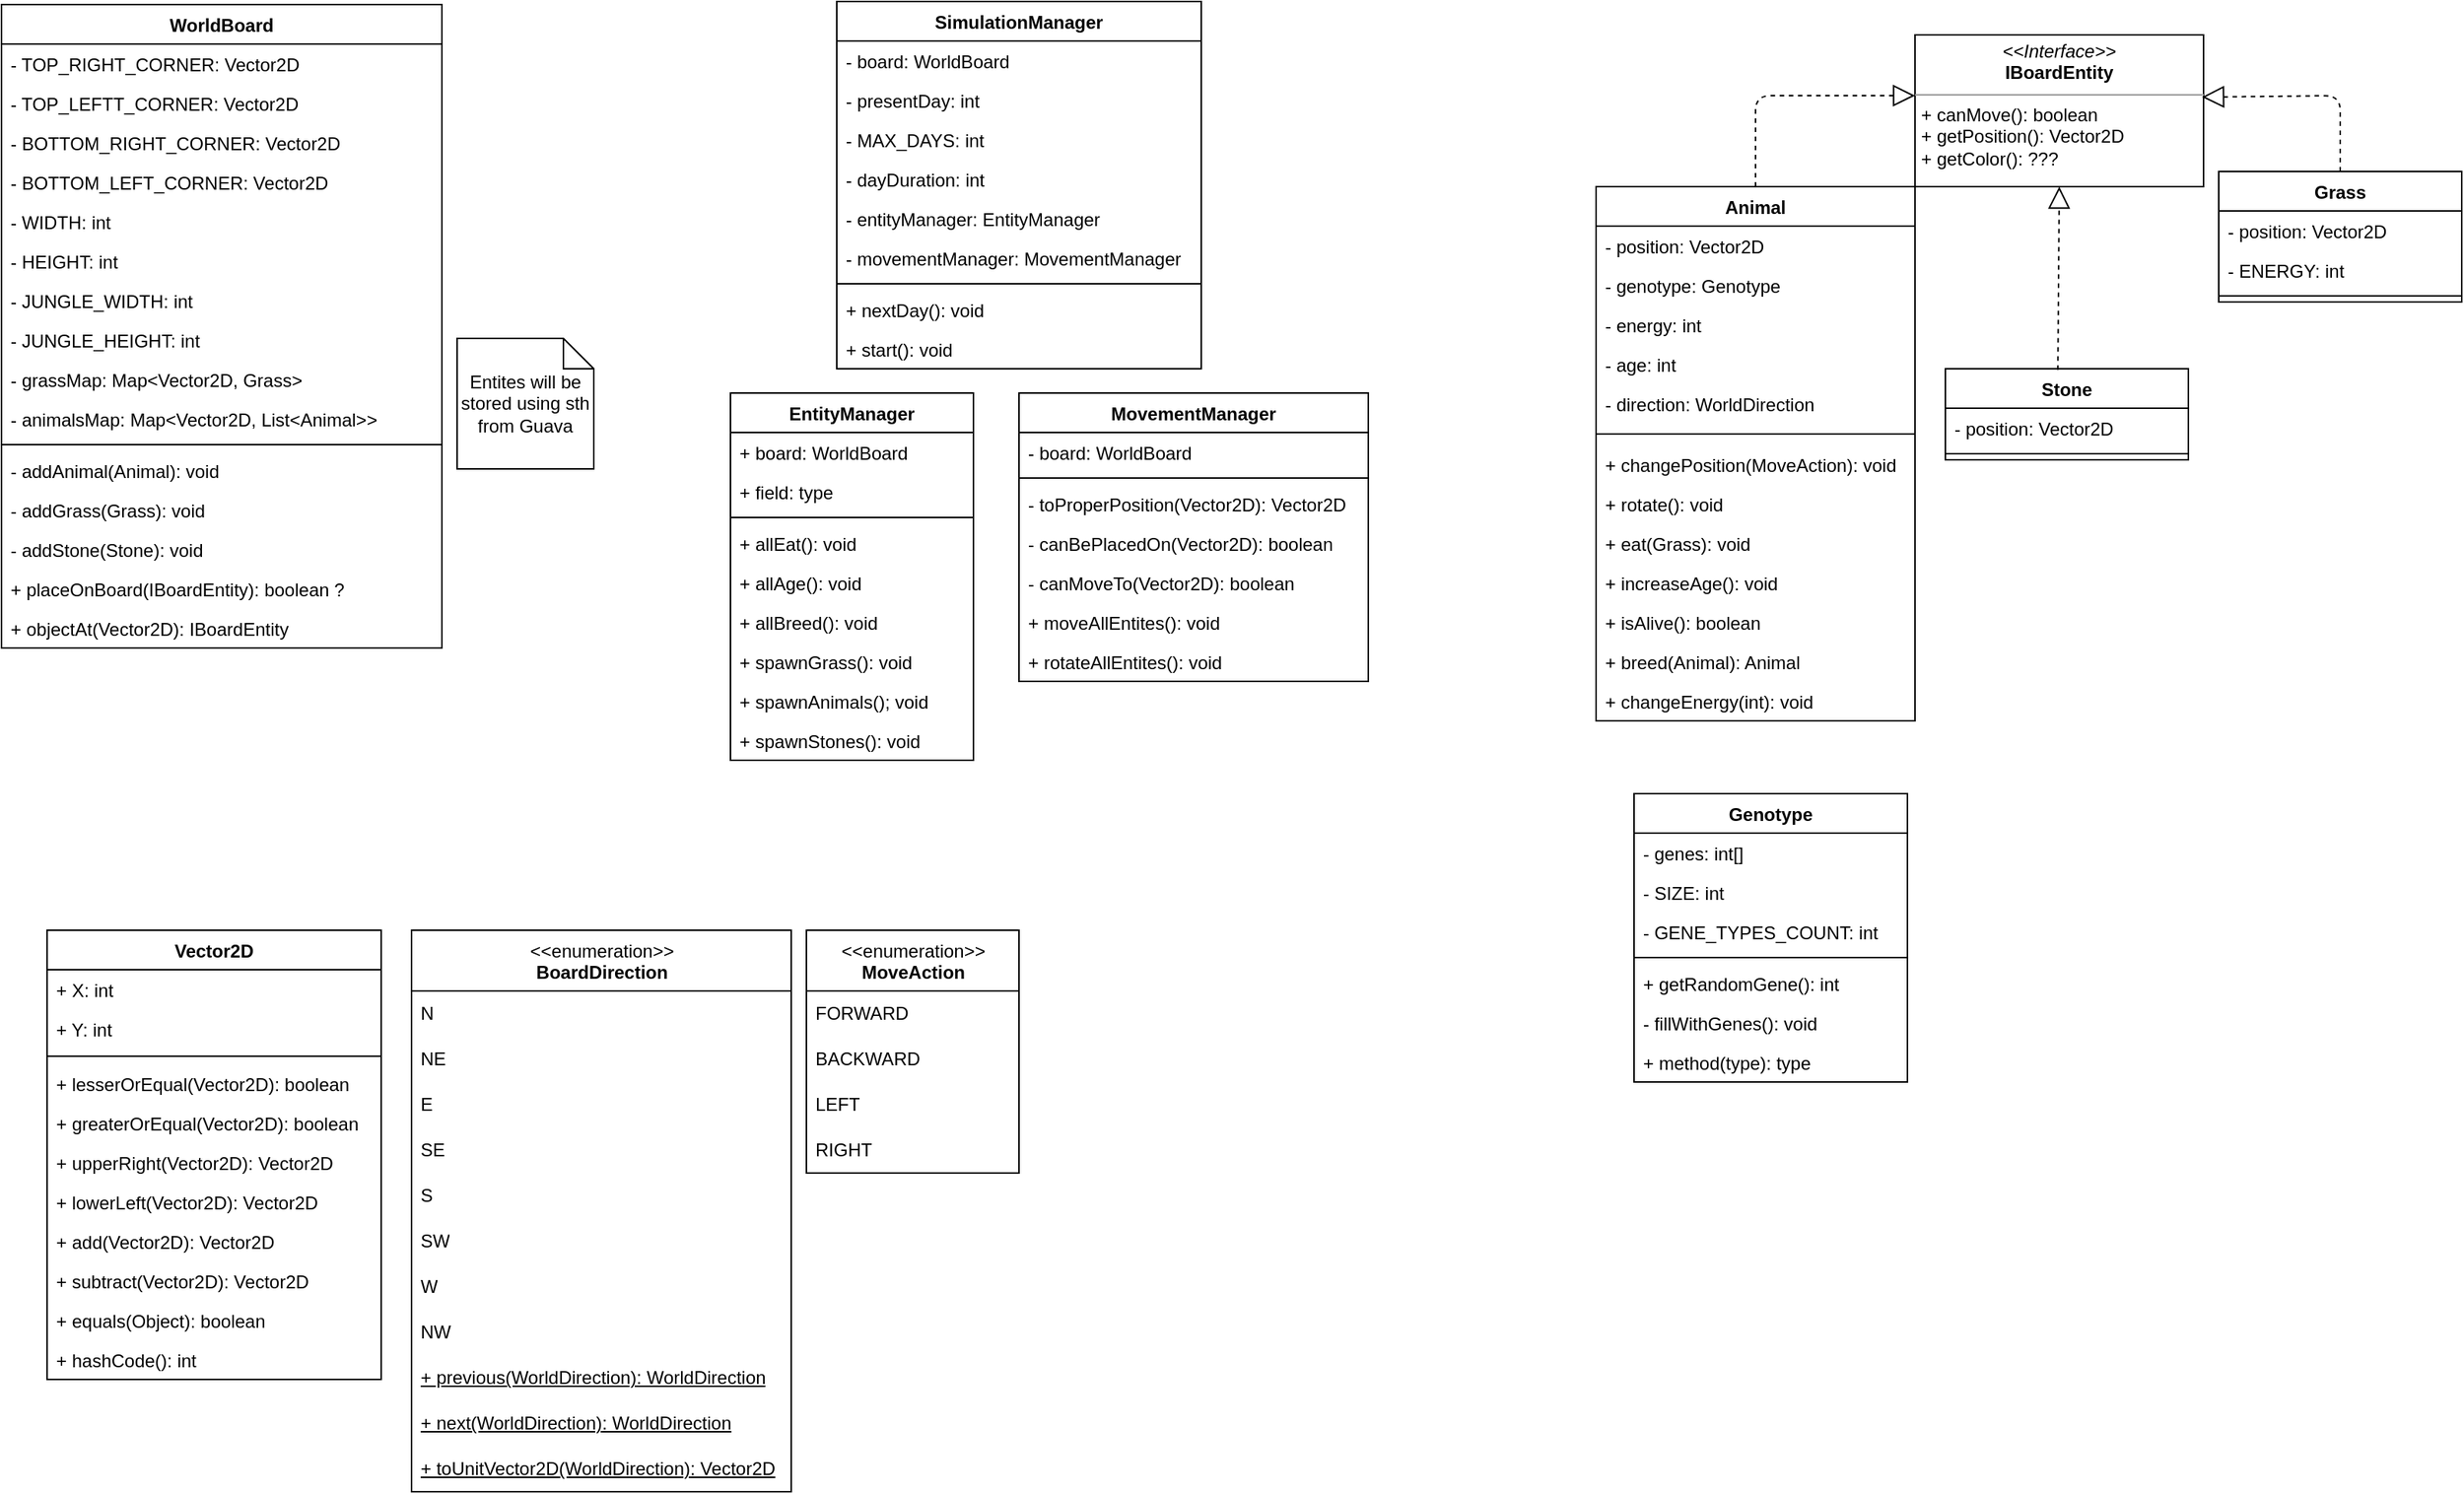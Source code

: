<mxfile version="14.1.2" type="device"><diagram id="1Vbdvlsa4vweqU2Eb6dg" name="Page-1"><mxGraphModel dx="1662" dy="801" grid="1" gridSize="10" guides="1" tooltips="1" connect="1" arrows="1" fold="1" page="1" pageScale="1" pageWidth="3300" pageHeight="4681" math="0" shadow="0"><root><mxCell id="0"/><mxCell id="1" parent="0"/><mxCell id="aUTiM66Y3Ch4OsuS5eEc-45" value="Animal" style="swimlane;fontStyle=1;align=center;verticalAlign=top;childLayout=stackLayout;horizontal=1;startSize=26;horizontalStack=0;resizeParent=1;resizeParentMax=0;resizeLast=0;collapsible=1;marginBottom=0;" parent="1" vertex="1"><mxGeometry x="1090" y="160" width="210" height="352" as="geometry"/></mxCell><mxCell id="aUTiM66Y3Ch4OsuS5eEc-46" value="- position: Vector2D" style="text;strokeColor=none;fillColor=none;align=left;verticalAlign=top;spacingLeft=4;spacingRight=4;overflow=hidden;rotatable=0;points=[[0,0.5],[1,0.5]];portConstraint=eastwest;" parent="aUTiM66Y3Ch4OsuS5eEc-45" vertex="1"><mxGeometry y="26" width="210" height="26" as="geometry"/></mxCell><mxCell id="aUTiM66Y3Ch4OsuS5eEc-52" value="- genotype: Genotype" style="text;strokeColor=none;fillColor=none;align=left;verticalAlign=top;spacingLeft=4;spacingRight=4;overflow=hidden;rotatable=0;points=[[0,0.5],[1,0.5]];portConstraint=eastwest;" parent="aUTiM66Y3Ch4OsuS5eEc-45" vertex="1"><mxGeometry y="52" width="210" height="26" as="geometry"/></mxCell><mxCell id="aUTiM66Y3Ch4OsuS5eEc-56" value="- energy: int" style="text;strokeColor=none;fillColor=none;align=left;verticalAlign=top;spacingLeft=4;spacingRight=4;overflow=hidden;rotatable=0;points=[[0,0.5],[1,0.5]];portConstraint=eastwest;" parent="aUTiM66Y3Ch4OsuS5eEc-45" vertex="1"><mxGeometry y="78" width="210" height="26" as="geometry"/></mxCell><mxCell id="aUTiM66Y3Ch4OsuS5eEc-55" value="- age: int" style="text;strokeColor=none;fillColor=none;align=left;verticalAlign=top;spacingLeft=4;spacingRight=4;overflow=hidden;rotatable=0;points=[[0,0.5],[1,0.5]];portConstraint=eastwest;" parent="aUTiM66Y3Ch4OsuS5eEc-45" vertex="1"><mxGeometry y="104" width="210" height="26" as="geometry"/></mxCell><mxCell id="aUTiM66Y3Ch4OsuS5eEc-54" value="- direction: WorldDirection&#10;" style="text;strokeColor=none;fillColor=none;align=left;verticalAlign=top;spacingLeft=4;spacingRight=4;overflow=hidden;rotatable=0;points=[[0,0.5],[1,0.5]];portConstraint=eastwest;" parent="aUTiM66Y3Ch4OsuS5eEc-45" vertex="1"><mxGeometry y="130" width="210" height="26" as="geometry"/></mxCell><mxCell id="aUTiM66Y3Ch4OsuS5eEc-47" value="" style="line;strokeWidth=1;fillColor=none;align=left;verticalAlign=middle;spacingTop=-1;spacingLeft=3;spacingRight=3;rotatable=0;labelPosition=right;points=[];portConstraint=eastwest;" parent="aUTiM66Y3Ch4OsuS5eEc-45" vertex="1"><mxGeometry y="156" width="210" height="14" as="geometry"/></mxCell><mxCell id="_FldrcLwrt1U6F06DF65-9" value="+ changePosition(MoveAction): void" style="text;strokeColor=none;fillColor=none;align=left;verticalAlign=top;spacingLeft=4;spacingRight=4;overflow=hidden;rotatable=0;points=[[0,0.5],[1,0.5]];portConstraint=eastwest;" parent="aUTiM66Y3Ch4OsuS5eEc-45" vertex="1"><mxGeometry y="170" width="210" height="26" as="geometry"/></mxCell><mxCell id="_FldrcLwrt1U6F06DF65-10" value="+ rotate(): void" style="text;strokeColor=none;fillColor=none;align=left;verticalAlign=top;spacingLeft=4;spacingRight=4;overflow=hidden;rotatable=0;points=[[0,0.5],[1,0.5]];portConstraint=eastwest;" parent="aUTiM66Y3Ch4OsuS5eEc-45" vertex="1"><mxGeometry y="196" width="210" height="26" as="geometry"/></mxCell><mxCell id="_FldrcLwrt1U6F06DF65-11" value="+ eat(Grass): void" style="text;strokeColor=none;fillColor=none;align=left;verticalAlign=top;spacingLeft=4;spacingRight=4;overflow=hidden;rotatable=0;points=[[0,0.5],[1,0.5]];portConstraint=eastwest;" parent="aUTiM66Y3Ch4OsuS5eEc-45" vertex="1"><mxGeometry y="222" width="210" height="26" as="geometry"/></mxCell><mxCell id="XnEn1AcL9auTiLC6I03O-7" value="+ increaseAge(): void" style="text;strokeColor=none;fillColor=none;align=left;verticalAlign=top;spacingLeft=4;spacingRight=4;overflow=hidden;rotatable=0;points=[[0,0.5],[1,0.5]];portConstraint=eastwest;" parent="aUTiM66Y3Ch4OsuS5eEc-45" vertex="1"><mxGeometry y="248" width="210" height="26" as="geometry"/></mxCell><mxCell id="XnEn1AcL9auTiLC6I03O-8" value="+ isAlive(): boolean" style="text;strokeColor=none;fillColor=none;align=left;verticalAlign=top;spacingLeft=4;spacingRight=4;overflow=hidden;rotatable=0;points=[[0,0.5],[1,0.5]];portConstraint=eastwest;" parent="aUTiM66Y3Ch4OsuS5eEc-45" vertex="1"><mxGeometry y="274" width="210" height="26" as="geometry"/></mxCell><mxCell id="XnEn1AcL9auTiLC6I03O-9" value="+ breed(Animal): Animal" style="text;strokeColor=none;fillColor=none;align=left;verticalAlign=top;spacingLeft=4;spacingRight=4;overflow=hidden;rotatable=0;points=[[0,0.5],[1,0.5]];portConstraint=eastwest;" parent="aUTiM66Y3Ch4OsuS5eEc-45" vertex="1"><mxGeometry y="300" width="210" height="26" as="geometry"/></mxCell><mxCell id="i3TPfsJWD-a07wjF-2YO-29" value="+ changeEnergy(int): void" style="text;strokeColor=none;fillColor=none;align=left;verticalAlign=top;spacingLeft=4;spacingRight=4;overflow=hidden;rotatable=0;points=[[0,0.5],[1,0.5]];portConstraint=eastwest;" parent="aUTiM66Y3Ch4OsuS5eEc-45" vertex="1"><mxGeometry y="326" width="210" height="26" as="geometry"/></mxCell><mxCell id="aUTiM66Y3Ch4OsuS5eEc-58" value="Vector2D" style="swimlane;fontStyle=1;align=center;verticalAlign=top;childLayout=stackLayout;horizontal=1;startSize=26;horizontalStack=0;resizeParent=1;resizeParentMax=0;resizeLast=0;collapsible=1;marginBottom=0;" parent="1" vertex="1"><mxGeometry x="70" y="650" width="220" height="296" as="geometry"/></mxCell><mxCell id="aUTiM66Y3Ch4OsuS5eEc-59" value="+ X: int" style="text;strokeColor=none;fillColor=none;align=left;verticalAlign=top;spacingLeft=4;spacingRight=4;overflow=hidden;rotatable=0;points=[[0,0.5],[1,0.5]];portConstraint=eastwest;" parent="aUTiM66Y3Ch4OsuS5eEc-58" vertex="1"><mxGeometry y="26" width="220" height="26" as="geometry"/></mxCell><mxCell id="aUTiM66Y3Ch4OsuS5eEc-62" value="+ Y: int" style="text;strokeColor=none;fillColor=none;align=left;verticalAlign=top;spacingLeft=4;spacingRight=4;overflow=hidden;rotatable=0;points=[[0,0.5],[1,0.5]];portConstraint=eastwest;" parent="aUTiM66Y3Ch4OsuS5eEc-58" vertex="1"><mxGeometry y="52" width="220" height="26" as="geometry"/></mxCell><mxCell id="aUTiM66Y3Ch4OsuS5eEc-60" value="" style="line;strokeWidth=1;fillColor=none;align=left;verticalAlign=middle;spacingTop=-1;spacingLeft=3;spacingRight=3;rotatable=0;labelPosition=right;points=[];portConstraint=eastwest;" parent="aUTiM66Y3Ch4OsuS5eEc-58" vertex="1"><mxGeometry y="78" width="220" height="10" as="geometry"/></mxCell><mxCell id="aUTiM66Y3Ch4OsuS5eEc-61" value="+ lesserOrEqual(Vector2D): boolean" style="text;strokeColor=none;fillColor=none;align=left;verticalAlign=top;spacingLeft=4;spacingRight=4;overflow=hidden;rotatable=0;points=[[0,0.5],[1,0.5]];portConstraint=eastwest;" parent="aUTiM66Y3Ch4OsuS5eEc-58" vertex="1"><mxGeometry y="88" width="220" height="26" as="geometry"/></mxCell><mxCell id="_FldrcLwrt1U6F06DF65-1" value="+ greaterOrEqual(Vector2D): boolean" style="text;strokeColor=none;fillColor=none;align=left;verticalAlign=top;spacingLeft=4;spacingRight=4;overflow=hidden;rotatable=0;points=[[0,0.5],[1,0.5]];portConstraint=eastwest;" parent="aUTiM66Y3Ch4OsuS5eEc-58" vertex="1"><mxGeometry y="114" width="220" height="26" as="geometry"/></mxCell><mxCell id="_FldrcLwrt1U6F06DF65-2" value="+ upperRight(Vector2D): Vector2D" style="text;strokeColor=none;fillColor=none;align=left;verticalAlign=top;spacingLeft=4;spacingRight=4;overflow=hidden;rotatable=0;points=[[0,0.5],[1,0.5]];portConstraint=eastwest;" parent="aUTiM66Y3Ch4OsuS5eEc-58" vertex="1"><mxGeometry y="140" width="220" height="26" as="geometry"/></mxCell><mxCell id="_FldrcLwrt1U6F06DF65-3" value="+ lowerLeft(Vector2D): Vector2D" style="text;strokeColor=none;fillColor=none;align=left;verticalAlign=top;spacingLeft=4;spacingRight=4;overflow=hidden;rotatable=0;points=[[0,0.5],[1,0.5]];portConstraint=eastwest;" parent="aUTiM66Y3Ch4OsuS5eEc-58" vertex="1"><mxGeometry y="166" width="220" height="26" as="geometry"/></mxCell><mxCell id="_FldrcLwrt1U6F06DF65-4" value="+ add(Vector2D): Vector2D" style="text;strokeColor=none;fillColor=none;align=left;verticalAlign=top;spacingLeft=4;spacingRight=4;overflow=hidden;rotatable=0;points=[[0,0.5],[1,0.5]];portConstraint=eastwest;" parent="aUTiM66Y3Ch4OsuS5eEc-58" vertex="1"><mxGeometry y="192" width="220" height="26" as="geometry"/></mxCell><mxCell id="_FldrcLwrt1U6F06DF65-5" value="+ subtract(Vector2D): Vector2D" style="text;strokeColor=none;fillColor=none;align=left;verticalAlign=top;spacingLeft=4;spacingRight=4;overflow=hidden;rotatable=0;points=[[0,0.5],[1,0.5]];portConstraint=eastwest;" parent="aUTiM66Y3Ch4OsuS5eEc-58" vertex="1"><mxGeometry y="218" width="220" height="26" as="geometry"/></mxCell><mxCell id="_FldrcLwrt1U6F06DF65-6" value="+ equals(Object): boolean" style="text;strokeColor=none;fillColor=none;align=left;verticalAlign=top;spacingLeft=4;spacingRight=4;overflow=hidden;rotatable=0;points=[[0,0.5],[1,0.5]];portConstraint=eastwest;" parent="aUTiM66Y3Ch4OsuS5eEc-58" vertex="1"><mxGeometry y="244" width="220" height="26" as="geometry"/></mxCell><mxCell id="_FldrcLwrt1U6F06DF65-7" value="+ hashCode(): int" style="text;strokeColor=none;fillColor=none;align=left;verticalAlign=top;spacingLeft=4;spacingRight=4;overflow=hidden;rotatable=0;points=[[0,0.5],[1,0.5]];portConstraint=eastwest;" parent="aUTiM66Y3Ch4OsuS5eEc-58" vertex="1"><mxGeometry y="270" width="220" height="26" as="geometry"/></mxCell><mxCell id="aUTiM66Y3Ch4OsuS5eEc-63" value="SimulationManager" style="swimlane;fontStyle=1;align=center;verticalAlign=top;childLayout=stackLayout;horizontal=1;startSize=26;horizontalStack=0;resizeParent=1;resizeParentMax=0;resizeLast=0;collapsible=1;marginBottom=0;" parent="1" vertex="1"><mxGeometry x="590" y="38" width="240" height="242" as="geometry"/></mxCell><mxCell id="aUTiM66Y3Ch4OsuS5eEc-64" value="- board: WorldBoard" style="text;strokeColor=none;fillColor=none;align=left;verticalAlign=top;spacingLeft=4;spacingRight=4;overflow=hidden;rotatable=0;points=[[0,0.5],[1,0.5]];portConstraint=eastwest;" parent="aUTiM66Y3Ch4OsuS5eEc-63" vertex="1"><mxGeometry y="26" width="240" height="26" as="geometry"/></mxCell><mxCell id="aUTiM66Y3Ch4OsuS5eEc-67" value="- presentDay: int" style="text;strokeColor=none;fillColor=none;align=left;verticalAlign=top;spacingLeft=4;spacingRight=4;overflow=hidden;rotatable=0;points=[[0,0.5],[1,0.5]];portConstraint=eastwest;" parent="aUTiM66Y3Ch4OsuS5eEc-63" vertex="1"><mxGeometry y="52" width="240" height="26" as="geometry"/></mxCell><mxCell id="aUTiM66Y3Ch4OsuS5eEc-68" value="- MAX_DAYS: int" style="text;strokeColor=none;fillColor=none;align=left;verticalAlign=top;spacingLeft=4;spacingRight=4;overflow=hidden;rotatable=0;points=[[0,0.5],[1,0.5]];portConstraint=eastwest;" parent="aUTiM66Y3Ch4OsuS5eEc-63" vertex="1"><mxGeometry y="78" width="240" height="26" as="geometry"/></mxCell><mxCell id="i3TPfsJWD-a07wjF-2YO-30" value="- dayDuration: int" style="text;strokeColor=none;fillColor=none;align=left;verticalAlign=top;spacingLeft=4;spacingRight=4;overflow=hidden;rotatable=0;points=[[0,0.5],[1,0.5]];portConstraint=eastwest;" parent="aUTiM66Y3Ch4OsuS5eEc-63" vertex="1"><mxGeometry y="104" width="240" height="26" as="geometry"/></mxCell><mxCell id="i3TPfsJWD-a07wjF-2YO-18" value="- entityManager: EntityManager" style="text;strokeColor=none;fillColor=none;align=left;verticalAlign=top;spacingLeft=4;spacingRight=4;overflow=hidden;rotatable=0;points=[[0,0.5],[1,0.5]];portConstraint=eastwest;" parent="aUTiM66Y3Ch4OsuS5eEc-63" vertex="1"><mxGeometry y="130" width="240" height="26" as="geometry"/></mxCell><mxCell id="i3TPfsJWD-a07wjF-2YO-19" value="- movementManager: MovementManager" style="text;strokeColor=none;fillColor=none;align=left;verticalAlign=top;spacingLeft=4;spacingRight=4;overflow=hidden;rotatable=0;points=[[0,0.5],[1,0.5]];portConstraint=eastwest;" parent="aUTiM66Y3Ch4OsuS5eEc-63" vertex="1"><mxGeometry y="156" width="240" height="26" as="geometry"/></mxCell><mxCell id="aUTiM66Y3Ch4OsuS5eEc-65" value="" style="line;strokeWidth=1;fillColor=none;align=left;verticalAlign=middle;spacingTop=-1;spacingLeft=3;spacingRight=3;rotatable=0;labelPosition=right;points=[];portConstraint=eastwest;" parent="aUTiM66Y3Ch4OsuS5eEc-63" vertex="1"><mxGeometry y="182" width="240" height="8" as="geometry"/></mxCell><mxCell id="aUTiM66Y3Ch4OsuS5eEc-66" value="+ nextDay(): void" style="text;strokeColor=none;fillColor=none;align=left;verticalAlign=top;spacingLeft=4;spacingRight=4;overflow=hidden;rotatable=0;points=[[0,0.5],[1,0.5]];portConstraint=eastwest;" parent="aUTiM66Y3Ch4OsuS5eEc-63" vertex="1"><mxGeometry y="190" width="240" height="26" as="geometry"/></mxCell><mxCell id="i3TPfsJWD-a07wjF-2YO-16" value="+ start(): void" style="text;strokeColor=none;fillColor=none;align=left;verticalAlign=top;spacingLeft=4;spacingRight=4;overflow=hidden;rotatable=0;points=[[0,0.5],[1,0.5]];portConstraint=eastwest;" parent="aUTiM66Y3Ch4OsuS5eEc-63" vertex="1"><mxGeometry y="216" width="240" height="26" as="geometry"/></mxCell><mxCell id="aUTiM66Y3Ch4OsuS5eEc-69" value="Genotype" style="swimlane;fontStyle=1;align=center;verticalAlign=top;childLayout=stackLayout;horizontal=1;startSize=26;horizontalStack=0;resizeParent=1;resizeParentMax=0;resizeLast=0;collapsible=1;marginBottom=0;" parent="1" vertex="1"><mxGeometry x="1115" y="560" width="180" height="190" as="geometry"/></mxCell><mxCell id="aUTiM66Y3Ch4OsuS5eEc-70" value="- genes: int[]" style="text;strokeColor=none;fillColor=none;align=left;verticalAlign=top;spacingLeft=4;spacingRight=4;overflow=hidden;rotatable=0;points=[[0,0.5],[1,0.5]];portConstraint=eastwest;" parent="aUTiM66Y3Ch4OsuS5eEc-69" vertex="1"><mxGeometry y="26" width="180" height="26" as="geometry"/></mxCell><mxCell id="aUTiM66Y3Ch4OsuS5eEc-73" value="- SIZE: int" style="text;strokeColor=none;fillColor=none;align=left;verticalAlign=top;spacingLeft=4;spacingRight=4;overflow=hidden;rotatable=0;points=[[0,0.5],[1,0.5]];portConstraint=eastwest;" parent="aUTiM66Y3Ch4OsuS5eEc-69" vertex="1"><mxGeometry y="52" width="180" height="26" as="geometry"/></mxCell><mxCell id="aUTiM66Y3Ch4OsuS5eEc-74" value="- GENE_TYPES_COUNT: int" style="text;strokeColor=none;fillColor=none;align=left;verticalAlign=top;spacingLeft=4;spacingRight=4;overflow=hidden;rotatable=0;points=[[0,0.5],[1,0.5]];portConstraint=eastwest;" parent="aUTiM66Y3Ch4OsuS5eEc-69" vertex="1"><mxGeometry y="78" width="180" height="26" as="geometry"/></mxCell><mxCell id="aUTiM66Y3Ch4OsuS5eEc-71" value="" style="line;strokeWidth=1;fillColor=none;align=left;verticalAlign=middle;spacingTop=-1;spacingLeft=3;spacingRight=3;rotatable=0;labelPosition=right;points=[];portConstraint=eastwest;" parent="aUTiM66Y3Ch4OsuS5eEc-69" vertex="1"><mxGeometry y="104" width="180" height="8" as="geometry"/></mxCell><mxCell id="0cdikx945doa06AJLLr6-5" value="+ getRandomGene(): int" style="text;strokeColor=none;fillColor=none;align=left;verticalAlign=top;spacingLeft=4;spacingRight=4;overflow=hidden;rotatable=0;points=[[0,0.5],[1,0.5]];portConstraint=eastwest;" parent="aUTiM66Y3Ch4OsuS5eEc-69" vertex="1"><mxGeometry y="112" width="180" height="26" as="geometry"/></mxCell><mxCell id="aUTiM66Y3Ch4OsuS5eEc-72" value="- fillWithGenes(): void" style="text;strokeColor=none;fillColor=none;align=left;verticalAlign=top;spacingLeft=4;spacingRight=4;overflow=hidden;rotatable=0;points=[[0,0.5],[1,0.5]];portConstraint=eastwest;" parent="aUTiM66Y3Ch4OsuS5eEc-69" vertex="1"><mxGeometry y="138" width="180" height="26" as="geometry"/></mxCell><mxCell id="0cdikx945doa06AJLLr6-6" value="+ method(type): type" style="text;strokeColor=none;fillColor=none;align=left;verticalAlign=top;spacingLeft=4;spacingRight=4;overflow=hidden;rotatable=0;points=[[0,0.5],[1,0.5]];portConstraint=eastwest;" parent="aUTiM66Y3Ch4OsuS5eEc-69" vertex="1"><mxGeometry y="164" width="180" height="26" as="geometry"/></mxCell><mxCell id="aUTiM66Y3Ch4OsuS5eEc-75" value="Grass" style="swimlane;fontStyle=1;align=center;verticalAlign=top;childLayout=stackLayout;horizontal=1;startSize=26;horizontalStack=0;resizeParent=1;resizeParentMax=0;resizeLast=0;collapsible=1;marginBottom=0;" parent="1" vertex="1"><mxGeometry x="1500" y="150" width="160" height="86" as="geometry"/></mxCell><mxCell id="aUTiM66Y3Ch4OsuS5eEc-76" value="- position: Vector2D" style="text;strokeColor=none;fillColor=none;align=left;verticalAlign=top;spacingLeft=4;spacingRight=4;overflow=hidden;rotatable=0;points=[[0,0.5],[1,0.5]];portConstraint=eastwest;" parent="aUTiM66Y3Ch4OsuS5eEc-75" vertex="1"><mxGeometry y="26" width="160" height="26" as="geometry"/></mxCell><mxCell id="aUTiM66Y3Ch4OsuS5eEc-79" value="- ENERGY: int" style="text;strokeColor=none;fillColor=none;align=left;verticalAlign=top;spacingLeft=4;spacingRight=4;overflow=hidden;rotatable=0;points=[[0,0.5],[1,0.5]];portConstraint=eastwest;fontStyle=0" parent="aUTiM66Y3Ch4OsuS5eEc-75" vertex="1"><mxGeometry y="52" width="160" height="26" as="geometry"/></mxCell><mxCell id="aUTiM66Y3Ch4OsuS5eEc-77" value="" style="line;strokeWidth=1;fillColor=none;align=left;verticalAlign=middle;spacingTop=-1;spacingLeft=3;spacingRight=3;rotatable=0;labelPosition=right;points=[];portConstraint=eastwest;" parent="aUTiM66Y3Ch4OsuS5eEc-75" vertex="1"><mxGeometry y="78" width="160" height="8" as="geometry"/></mxCell><mxCell id="aUTiM66Y3Ch4OsuS5eEc-80" value="WorldBoard" style="swimlane;fontStyle=1;align=center;verticalAlign=top;childLayout=stackLayout;horizontal=1;startSize=26;horizontalStack=0;resizeParent=1;resizeParentMax=0;resizeLast=0;collapsible=1;marginBottom=0;" parent="1" vertex="1"><mxGeometry x="40" y="40" width="290" height="424" as="geometry"/></mxCell><mxCell id="aUTiM66Y3Ch4OsuS5eEc-81" value="- TOP_RIGHT_CORNER: Vector2D" style="text;strokeColor=none;fillColor=none;align=left;verticalAlign=top;spacingLeft=4;spacingRight=4;overflow=hidden;rotatable=0;points=[[0,0.5],[1,0.5]];portConstraint=eastwest;" parent="aUTiM66Y3Ch4OsuS5eEc-80" vertex="1"><mxGeometry y="26" width="290" height="26" as="geometry"/></mxCell><mxCell id="aUTiM66Y3Ch4OsuS5eEc-84" value="- TOP_LEFTT_CORNER: Vector2D" style="text;strokeColor=none;fillColor=none;align=left;verticalAlign=top;spacingLeft=4;spacingRight=4;overflow=hidden;rotatable=0;points=[[0,0.5],[1,0.5]];portConstraint=eastwest;" parent="aUTiM66Y3Ch4OsuS5eEc-80" vertex="1"><mxGeometry y="52" width="290" height="26" as="geometry"/></mxCell><mxCell id="aUTiM66Y3Ch4OsuS5eEc-85" value="- BOTTOM_RIGHT_CORNER: Vector2D" style="text;strokeColor=none;fillColor=none;align=left;verticalAlign=top;spacingLeft=4;spacingRight=4;overflow=hidden;rotatable=0;points=[[0,0.5],[1,0.5]];portConstraint=eastwest;" parent="aUTiM66Y3Ch4OsuS5eEc-80" vertex="1"><mxGeometry y="78" width="290" height="26" as="geometry"/></mxCell><mxCell id="aUTiM66Y3Ch4OsuS5eEc-86" value="- BOTTOM_LEFT_CORNER: Vector2D" style="text;strokeColor=none;fillColor=none;align=left;verticalAlign=top;spacingLeft=4;spacingRight=4;overflow=hidden;rotatable=0;points=[[0,0.5],[1,0.5]];portConstraint=eastwest;" parent="aUTiM66Y3Ch4OsuS5eEc-80" vertex="1"><mxGeometry y="104" width="290" height="26" as="geometry"/></mxCell><mxCell id="aUTiM66Y3Ch4OsuS5eEc-87" value="- WIDTH: int" style="text;strokeColor=none;fillColor=none;align=left;verticalAlign=top;spacingLeft=4;spacingRight=4;overflow=hidden;rotatable=0;points=[[0,0.5],[1,0.5]];portConstraint=eastwest;" parent="aUTiM66Y3Ch4OsuS5eEc-80" vertex="1"><mxGeometry y="130" width="290" height="26" as="geometry"/></mxCell><mxCell id="aUTiM66Y3Ch4OsuS5eEc-88" value="- HEIGHT: int" style="text;strokeColor=none;fillColor=none;align=left;verticalAlign=top;spacingLeft=4;spacingRight=4;overflow=hidden;rotatable=0;points=[[0,0.5],[1,0.5]];portConstraint=eastwest;" parent="aUTiM66Y3Ch4OsuS5eEc-80" vertex="1"><mxGeometry y="156" width="290" height="26" as="geometry"/></mxCell><mxCell id="aUTiM66Y3Ch4OsuS5eEc-89" value="- JUNGLE_WIDTH: int" style="text;strokeColor=none;fillColor=none;align=left;verticalAlign=top;spacingLeft=4;spacingRight=4;overflow=hidden;rotatable=0;points=[[0,0.5],[1,0.5]];portConstraint=eastwest;" parent="aUTiM66Y3Ch4OsuS5eEc-80" vertex="1"><mxGeometry y="182" width="290" height="26" as="geometry"/></mxCell><mxCell id="aUTiM66Y3Ch4OsuS5eEc-90" value="- JUNGLE_HEIGHT: int" style="text;strokeColor=none;fillColor=none;align=left;verticalAlign=top;spacingLeft=4;spacingRight=4;overflow=hidden;rotatable=0;points=[[0,0.5],[1,0.5]];portConstraint=eastwest;" parent="aUTiM66Y3Ch4OsuS5eEc-80" vertex="1"><mxGeometry y="208" width="290" height="26" as="geometry"/></mxCell><mxCell id="aUTiM66Y3Ch4OsuS5eEc-91" value="- grassMap: Map&lt;Vector2D, Grass&gt;" style="text;strokeColor=none;fillColor=none;align=left;verticalAlign=top;spacingLeft=4;spacingRight=4;overflow=hidden;rotatable=0;points=[[0,0.5],[1,0.5]];portConstraint=eastwest;" parent="aUTiM66Y3Ch4OsuS5eEc-80" vertex="1"><mxGeometry y="234" width="290" height="26" as="geometry"/></mxCell><mxCell id="aUTiM66Y3Ch4OsuS5eEc-92" value="- animalsMap: Map&lt;Vector2D, List&lt;Animal&gt;&gt;&#10;" style="text;strokeColor=none;fillColor=none;align=left;verticalAlign=top;spacingLeft=4;spacingRight=4;overflow=hidden;rotatable=0;points=[[0,0.5],[1,0.5]];portConstraint=eastwest;" parent="aUTiM66Y3Ch4OsuS5eEc-80" vertex="1"><mxGeometry y="260" width="290" height="26" as="geometry"/></mxCell><mxCell id="aUTiM66Y3Ch4OsuS5eEc-82" value="" style="line;strokeWidth=1;fillColor=none;align=left;verticalAlign=middle;spacingTop=-1;spacingLeft=3;spacingRight=3;rotatable=0;labelPosition=right;points=[];portConstraint=eastwest;" parent="aUTiM66Y3Ch4OsuS5eEc-80" vertex="1"><mxGeometry y="286" width="290" height="8" as="geometry"/></mxCell><mxCell id="i3TPfsJWD-a07wjF-2YO-22" value="- addAnimal(Animal): void" style="text;strokeColor=none;fillColor=none;align=left;verticalAlign=top;spacingLeft=4;spacingRight=4;overflow=hidden;rotatable=0;points=[[0,0.5],[1,0.5]];portConstraint=eastwest;" parent="aUTiM66Y3Ch4OsuS5eEc-80" vertex="1"><mxGeometry y="294" width="290" height="26" as="geometry"/></mxCell><mxCell id="i3TPfsJWD-a07wjF-2YO-23" value="- addGrass(Grass): void" style="text;strokeColor=none;fillColor=none;align=left;verticalAlign=top;spacingLeft=4;spacingRight=4;overflow=hidden;rotatable=0;points=[[0,0.5],[1,0.5]];portConstraint=eastwest;" parent="aUTiM66Y3Ch4OsuS5eEc-80" vertex="1"><mxGeometry y="320" width="290" height="26" as="geometry"/></mxCell><mxCell id="i3TPfsJWD-a07wjF-2YO-24" value="- addStone(Stone): void" style="text;strokeColor=none;fillColor=none;align=left;verticalAlign=top;spacingLeft=4;spacingRight=4;overflow=hidden;rotatable=0;points=[[0,0.5],[1,0.5]];portConstraint=eastwest;" parent="aUTiM66Y3Ch4OsuS5eEc-80" vertex="1"><mxGeometry y="346" width="290" height="26" as="geometry"/></mxCell><mxCell id="i3TPfsJWD-a07wjF-2YO-21" value="+ placeOnBoard(IBoardEntity): boolean ?" style="text;strokeColor=none;fillColor=none;align=left;verticalAlign=top;spacingLeft=4;spacingRight=4;overflow=hidden;rotatable=0;points=[[0,0.5],[1,0.5]];portConstraint=eastwest;" parent="aUTiM66Y3Ch4OsuS5eEc-80" vertex="1"><mxGeometry y="372" width="290" height="26" as="geometry"/></mxCell><mxCell id="aUTiM66Y3Ch4OsuS5eEc-83" value="+ objectAt(Vector2D): IBoardEntity" style="text;strokeColor=none;fillColor=none;align=left;verticalAlign=top;spacingLeft=4;spacingRight=4;overflow=hidden;rotatable=0;points=[[0,0.5],[1,0.5]];portConstraint=eastwest;" parent="aUTiM66Y3Ch4OsuS5eEc-80" vertex="1"><mxGeometry y="398" width="290" height="26" as="geometry"/></mxCell><mxCell id="aUTiM66Y3Ch4OsuS5eEc-93" value="&lt;p style=&quot;margin: 0px ; margin-top: 4px ; text-align: center&quot;&gt;&lt;i&gt;&amp;lt;&amp;lt;Interface&amp;gt;&amp;gt;&lt;/i&gt;&lt;br&gt;&lt;b&gt;IBoardEntity&lt;/b&gt;&lt;/p&gt;&lt;hr size=&quot;1&quot;&gt;&lt;p style=&quot;margin: 0px ; margin-left: 4px&quot;&gt;+ canMove(): boolean&lt;br&gt;+ getPosition(): Vector2D&lt;/p&gt;&lt;p style=&quot;margin: 0px ; margin-left: 4px&quot;&gt;+ getColor(): ???&lt;/p&gt;&lt;p style=&quot;margin: 0px ; margin-left: 4px&quot;&gt;&lt;br&gt;&lt;/p&gt;&lt;p style=&quot;margin: 0px ; margin-left: 4px&quot;&gt;&lt;br&gt;&lt;/p&gt;" style="verticalAlign=top;align=left;overflow=fill;fontSize=12;fontFamily=Helvetica;html=1;" parent="1" vertex="1"><mxGeometry x="1300" y="60" width="190" height="100" as="geometry"/></mxCell><mxCell id="aUTiM66Y3Ch4OsuS5eEc-94" value="EntityManager" style="swimlane;fontStyle=1;align=center;verticalAlign=top;childLayout=stackLayout;horizontal=1;startSize=26;horizontalStack=0;resizeParent=1;resizeParentMax=0;resizeLast=0;collapsible=1;marginBottom=0;" parent="1" vertex="1"><mxGeometry x="520" y="296" width="160" height="242" as="geometry"/></mxCell><mxCell id="aUTiM66Y3Ch4OsuS5eEc-95" value="+ board: WorldBoard" style="text;strokeColor=none;fillColor=none;align=left;verticalAlign=top;spacingLeft=4;spacingRight=4;overflow=hidden;rotatable=0;points=[[0,0.5],[1,0.5]];portConstraint=eastwest;" parent="aUTiM66Y3Ch4OsuS5eEc-94" vertex="1"><mxGeometry y="26" width="160" height="26" as="geometry"/></mxCell><mxCell id="i3TPfsJWD-a07wjF-2YO-10" value="+ field: type" style="text;strokeColor=none;fillColor=none;align=left;verticalAlign=top;spacingLeft=4;spacingRight=4;overflow=hidden;rotatable=0;points=[[0,0.5],[1,0.5]];portConstraint=eastwest;" parent="aUTiM66Y3Ch4OsuS5eEc-94" vertex="1"><mxGeometry y="52" width="160" height="26" as="geometry"/></mxCell><mxCell id="aUTiM66Y3Ch4OsuS5eEc-96" value="" style="line;strokeWidth=1;fillColor=none;align=left;verticalAlign=middle;spacingTop=-1;spacingLeft=3;spacingRight=3;rotatable=0;labelPosition=right;points=[];portConstraint=eastwest;" parent="aUTiM66Y3Ch4OsuS5eEc-94" vertex="1"><mxGeometry y="78" width="160" height="8" as="geometry"/></mxCell><mxCell id="aUTiM66Y3Ch4OsuS5eEc-97" value="+ allEat(): void" style="text;strokeColor=none;fillColor=none;align=left;verticalAlign=top;spacingLeft=4;spacingRight=4;overflow=hidden;rotatable=0;points=[[0,0.5],[1,0.5]];portConstraint=eastwest;" parent="aUTiM66Y3Ch4OsuS5eEc-94" vertex="1"><mxGeometry y="86" width="160" height="26" as="geometry"/></mxCell><mxCell id="i3TPfsJWD-a07wjF-2YO-11" value="+ allAge(): void" style="text;strokeColor=none;fillColor=none;align=left;verticalAlign=top;spacingLeft=4;spacingRight=4;overflow=hidden;rotatable=0;points=[[0,0.5],[1,0.5]];portConstraint=eastwest;" parent="aUTiM66Y3Ch4OsuS5eEc-94" vertex="1"><mxGeometry y="112" width="160" height="26" as="geometry"/></mxCell><mxCell id="i3TPfsJWD-a07wjF-2YO-12" value="+ allBreed(): void" style="text;strokeColor=none;fillColor=none;align=left;verticalAlign=top;spacingLeft=4;spacingRight=4;overflow=hidden;rotatable=0;points=[[0,0.5],[1,0.5]];portConstraint=eastwest;" parent="aUTiM66Y3Ch4OsuS5eEc-94" vertex="1"><mxGeometry y="138" width="160" height="26" as="geometry"/></mxCell><mxCell id="i3TPfsJWD-a07wjF-2YO-26" value="+ spawnGrass(): void" style="text;strokeColor=none;fillColor=none;align=left;verticalAlign=top;spacingLeft=4;spacingRight=4;overflow=hidden;rotatable=0;points=[[0,0.5],[1,0.5]];portConstraint=eastwest;" parent="aUTiM66Y3Ch4OsuS5eEc-94" vertex="1"><mxGeometry y="164" width="160" height="26" as="geometry"/></mxCell><mxCell id="i3TPfsJWD-a07wjF-2YO-27" value="+ spawnAnimals(); void" style="text;strokeColor=none;fillColor=none;align=left;verticalAlign=top;spacingLeft=4;spacingRight=4;overflow=hidden;rotatable=0;points=[[0,0.5],[1,0.5]];portConstraint=eastwest;" parent="aUTiM66Y3Ch4OsuS5eEc-94" vertex="1"><mxGeometry y="190" width="160" height="26" as="geometry"/></mxCell><mxCell id="i3TPfsJWD-a07wjF-2YO-28" value="+ spawnStones(): void" style="text;strokeColor=none;fillColor=none;align=left;verticalAlign=top;spacingLeft=4;spacingRight=4;overflow=hidden;rotatable=0;points=[[0,0.5],[1,0.5]];portConstraint=eastwest;" parent="aUTiM66Y3Ch4OsuS5eEc-94" vertex="1"><mxGeometry y="216" width="160" height="26" as="geometry"/></mxCell><mxCell id="aUTiM66Y3Ch4OsuS5eEc-98" value="MovementManager" style="swimlane;fontStyle=1;align=center;verticalAlign=top;childLayout=stackLayout;horizontal=1;startSize=26;horizontalStack=0;resizeParent=1;resizeParentMax=0;resizeLast=0;collapsible=1;marginBottom=0;" parent="1" vertex="1"><mxGeometry x="710" y="296" width="230" height="190" as="geometry"/></mxCell><mxCell id="aUTiM66Y3Ch4OsuS5eEc-99" value="- board: WorldBoard" style="text;strokeColor=none;fillColor=none;align=left;verticalAlign=top;spacingLeft=4;spacingRight=4;overflow=hidden;rotatable=0;points=[[0,0.5],[1,0.5]];portConstraint=eastwest;" parent="aUTiM66Y3Ch4OsuS5eEc-98" vertex="1"><mxGeometry y="26" width="230" height="26" as="geometry"/></mxCell><mxCell id="aUTiM66Y3Ch4OsuS5eEc-100" value="" style="line;strokeWidth=1;fillColor=none;align=left;verticalAlign=middle;spacingTop=-1;spacingLeft=3;spacingRight=3;rotatable=0;labelPosition=right;points=[];portConstraint=eastwest;" parent="aUTiM66Y3Ch4OsuS5eEc-98" vertex="1"><mxGeometry y="52" width="230" height="8" as="geometry"/></mxCell><mxCell id="i3TPfsJWD-a07wjF-2YO-42" value="- toProperPosition(Vector2D): Vector2D" style="text;strokeColor=none;fillColor=none;align=left;verticalAlign=top;spacingLeft=4;spacingRight=4;overflow=hidden;rotatable=0;points=[[0,0.5],[1,0.5]];portConstraint=eastwest;" parent="aUTiM66Y3Ch4OsuS5eEc-98" vertex="1"><mxGeometry y="60" width="230" height="26" as="geometry"/></mxCell><mxCell id="i3TPfsJWD-a07wjF-2YO-43" value="- canBePlacedOn(Vector2D): boolean" style="text;strokeColor=none;fillColor=none;align=left;verticalAlign=top;spacingLeft=4;spacingRight=4;overflow=hidden;rotatable=0;points=[[0,0.5],[1,0.5]];portConstraint=eastwest;" parent="aUTiM66Y3Ch4OsuS5eEc-98" vertex="1"><mxGeometry y="86" width="230" height="26" as="geometry"/></mxCell><mxCell id="i3TPfsJWD-a07wjF-2YO-44" value="- canMoveTo(Vector2D): boolean" style="text;strokeColor=none;fillColor=none;align=left;verticalAlign=top;spacingLeft=4;spacingRight=4;overflow=hidden;rotatable=0;points=[[0,0.5],[1,0.5]];portConstraint=eastwest;" parent="aUTiM66Y3Ch4OsuS5eEc-98" vertex="1"><mxGeometry y="112" width="230" height="26" as="geometry"/></mxCell><mxCell id="aUTiM66Y3Ch4OsuS5eEc-101" value="+ moveAllEntites(): void" style="text;strokeColor=none;fillColor=none;align=left;verticalAlign=top;spacingLeft=4;spacingRight=4;overflow=hidden;rotatable=0;points=[[0,0.5],[1,0.5]];portConstraint=eastwest;" parent="aUTiM66Y3Ch4OsuS5eEc-98" vertex="1"><mxGeometry y="138" width="230" height="26" as="geometry"/></mxCell><mxCell id="i3TPfsJWD-a07wjF-2YO-8" value="+ rotateAllEntites(): void" style="text;strokeColor=none;fillColor=none;align=left;verticalAlign=top;spacingLeft=4;spacingRight=4;overflow=hidden;rotatable=0;points=[[0,0.5],[1,0.5]];portConstraint=eastwest;" parent="aUTiM66Y3Ch4OsuS5eEc-98" vertex="1"><mxGeometry y="164" width="230" height="26" as="geometry"/></mxCell><mxCell id="_FldrcLwrt1U6F06DF65-12" value="&amp;lt;&amp;lt;enumeration&amp;gt;&amp;gt;&lt;br&gt;&lt;b&gt;MoveAction&lt;/b&gt;" style="swimlane;fontStyle=0;align=center;verticalAlign=top;childLayout=stackLayout;horizontal=1;startSize=40;horizontalStack=0;resizeParent=1;resizeParentMax=0;resizeLast=0;collapsible=0;marginBottom=0;html=1;" parent="1" vertex="1"><mxGeometry x="570" y="650" width="140" height="160" as="geometry"/></mxCell><mxCell id="_FldrcLwrt1U6F06DF65-13" value="FORWARD" style="text;html=1;strokeColor=none;fillColor=none;align=left;verticalAlign=middle;spacingLeft=4;spacingRight=4;overflow=hidden;rotatable=0;points=[[0,0.5],[1,0.5]];portConstraint=eastwest;" parent="_FldrcLwrt1U6F06DF65-12" vertex="1"><mxGeometry y="40" width="140" height="30" as="geometry"/></mxCell><mxCell id="_FldrcLwrt1U6F06DF65-14" value="BACKWARD" style="text;html=1;strokeColor=none;fillColor=none;align=left;verticalAlign=middle;spacingLeft=4;spacingRight=4;overflow=hidden;rotatable=0;points=[[0,0.5],[1,0.5]];portConstraint=eastwest;" parent="_FldrcLwrt1U6F06DF65-12" vertex="1"><mxGeometry y="70" width="140" height="30" as="geometry"/></mxCell><mxCell id="XnEn1AcL9auTiLC6I03O-4" value="LEFT" style="text;html=1;strokeColor=none;fillColor=none;align=left;verticalAlign=middle;spacingLeft=4;spacingRight=4;overflow=hidden;rotatable=0;points=[[0,0.5],[1,0.5]];portConstraint=eastwest;" parent="_FldrcLwrt1U6F06DF65-12" vertex="1"><mxGeometry y="100" width="140" height="30" as="geometry"/></mxCell><mxCell id="XnEn1AcL9auTiLC6I03O-5" value="RIGHT" style="text;html=1;strokeColor=none;fillColor=none;align=left;verticalAlign=middle;spacingLeft=4;spacingRight=4;overflow=hidden;rotatable=0;points=[[0,0.5],[1,0.5]];portConstraint=eastwest;" parent="_FldrcLwrt1U6F06DF65-12" vertex="1"><mxGeometry y="130" width="140" height="30" as="geometry"/></mxCell><mxCell id="_FldrcLwrt1U6F06DF65-18" value="&amp;lt;&amp;lt;enumeration&amp;gt;&amp;gt;&lt;br&gt;&lt;b&gt;BoardDirection&lt;/b&gt;" style="swimlane;fontStyle=0;align=center;verticalAlign=top;childLayout=stackLayout;horizontal=1;startSize=40;horizontalStack=0;resizeParent=1;resizeParentMax=0;resizeLast=0;collapsible=0;marginBottom=0;html=1;" parent="1" vertex="1"><mxGeometry x="310" y="650" width="250" height="370" as="geometry"/></mxCell><mxCell id="_FldrcLwrt1U6F06DF65-19" value="N&amp;nbsp;" style="text;html=1;strokeColor=none;fillColor=none;align=left;verticalAlign=middle;spacingLeft=4;spacingRight=4;overflow=hidden;rotatable=0;points=[[0,0.5],[1,0.5]];portConstraint=eastwest;" parent="_FldrcLwrt1U6F06DF65-18" vertex="1"><mxGeometry y="40" width="250" height="30" as="geometry"/></mxCell><mxCell id="_FldrcLwrt1U6F06DF65-20" value="NE" style="text;html=1;strokeColor=none;fillColor=none;align=left;verticalAlign=middle;spacingLeft=4;spacingRight=4;overflow=hidden;rotatable=0;points=[[0,0.5],[1,0.5]];portConstraint=eastwest;" parent="_FldrcLwrt1U6F06DF65-18" vertex="1"><mxGeometry y="70" width="250" height="30" as="geometry"/></mxCell><mxCell id="_FldrcLwrt1U6F06DF65-21" value="E" style="text;html=1;strokeColor=none;fillColor=none;align=left;verticalAlign=middle;spacingLeft=4;spacingRight=4;overflow=hidden;rotatable=0;points=[[0,0.5],[1,0.5]];portConstraint=eastwest;" parent="_FldrcLwrt1U6F06DF65-18" vertex="1"><mxGeometry y="100" width="250" height="30" as="geometry"/></mxCell><mxCell id="_FldrcLwrt1U6F06DF65-22" value="SE" style="text;html=1;strokeColor=none;fillColor=none;align=left;verticalAlign=middle;spacingLeft=4;spacingRight=4;overflow=hidden;rotatable=0;points=[[0,0.5],[1,0.5]];portConstraint=eastwest;" parent="_FldrcLwrt1U6F06DF65-18" vertex="1"><mxGeometry y="130" width="250" height="30" as="geometry"/></mxCell><mxCell id="_FldrcLwrt1U6F06DF65-23" value="S" style="text;html=1;strokeColor=none;fillColor=none;align=left;verticalAlign=middle;spacingLeft=4;spacingRight=4;overflow=hidden;rotatable=0;points=[[0,0.5],[1,0.5]];portConstraint=eastwest;" parent="_FldrcLwrt1U6F06DF65-18" vertex="1"><mxGeometry y="160" width="250" height="30" as="geometry"/></mxCell><mxCell id="_FldrcLwrt1U6F06DF65-24" value="SW" style="text;html=1;strokeColor=none;fillColor=none;align=left;verticalAlign=middle;spacingLeft=4;spacingRight=4;overflow=hidden;rotatable=0;points=[[0,0.5],[1,0.5]];portConstraint=eastwest;" parent="_FldrcLwrt1U6F06DF65-18" vertex="1"><mxGeometry y="190" width="250" height="30" as="geometry"/></mxCell><mxCell id="_FldrcLwrt1U6F06DF65-25" value="W" style="text;html=1;strokeColor=none;fillColor=none;align=left;verticalAlign=middle;spacingLeft=4;spacingRight=4;overflow=hidden;rotatable=0;points=[[0,0.5],[1,0.5]];portConstraint=eastwest;" parent="_FldrcLwrt1U6F06DF65-18" vertex="1"><mxGeometry y="220" width="250" height="30" as="geometry"/></mxCell><mxCell id="_FldrcLwrt1U6F06DF65-26" value="NW" style="text;html=1;strokeColor=none;fillColor=none;align=left;verticalAlign=middle;spacingLeft=4;spacingRight=4;overflow=hidden;rotatable=0;points=[[0,0.5],[1,0.5]];portConstraint=eastwest;" parent="_FldrcLwrt1U6F06DF65-18" vertex="1"><mxGeometry y="250" width="250" height="30" as="geometry"/></mxCell><mxCell id="XnEn1AcL9auTiLC6I03O-1" value="+ previous(WorldDirection): WorldDirection" style="text;html=1;strokeColor=none;fillColor=none;align=left;verticalAlign=middle;spacingLeft=4;spacingRight=4;overflow=hidden;rotatable=0;points=[[0,0.5],[1,0.5]];portConstraint=eastwest;fontStyle=4" parent="_FldrcLwrt1U6F06DF65-18" vertex="1"><mxGeometry y="280" width="250" height="30" as="geometry"/></mxCell><mxCell id="XnEn1AcL9auTiLC6I03O-2" value="+ next(WorldDirection): WorldDirection" style="text;html=1;strokeColor=none;fillColor=none;align=left;verticalAlign=middle;spacingLeft=4;spacingRight=4;overflow=hidden;rotatable=0;points=[[0,0.5],[1,0.5]];portConstraint=eastwest;fontStyle=4" parent="_FldrcLwrt1U6F06DF65-18" vertex="1"><mxGeometry y="310" width="250" height="30" as="geometry"/></mxCell><mxCell id="XnEn1AcL9auTiLC6I03O-3" value="+ toUnitVector2D(WorldDirection): Vector2D" style="text;html=1;strokeColor=none;fillColor=none;align=left;verticalAlign=middle;spacingLeft=4;spacingRight=4;overflow=hidden;rotatable=0;points=[[0,0.5],[1,0.5]];portConstraint=eastwest;fontStyle=4" parent="_FldrcLwrt1U6F06DF65-18" vertex="1"><mxGeometry y="340" width="250" height="30" as="geometry"/></mxCell><mxCell id="i3TPfsJWD-a07wjF-2YO-1" value="Stone" style="swimlane;fontStyle=1;align=center;verticalAlign=top;childLayout=stackLayout;horizontal=1;startSize=26;horizontalStack=0;resizeParent=1;resizeParentMax=0;resizeLast=0;collapsible=1;marginBottom=0;" parent="1" vertex="1"><mxGeometry x="1320" y="280" width="160" height="60" as="geometry"/></mxCell><mxCell id="i3TPfsJWD-a07wjF-2YO-2" value="- position: Vector2D" style="text;strokeColor=none;fillColor=none;align=left;verticalAlign=top;spacingLeft=4;spacingRight=4;overflow=hidden;rotatable=0;points=[[0,0.5],[1,0.5]];portConstraint=eastwest;" parent="i3TPfsJWD-a07wjF-2YO-1" vertex="1"><mxGeometry y="26" width="160" height="26" as="geometry"/></mxCell><mxCell id="i3TPfsJWD-a07wjF-2YO-3" value="" style="line;strokeWidth=1;fillColor=none;align=left;verticalAlign=middle;spacingTop=-1;spacingLeft=3;spacingRight=3;rotatable=0;labelPosition=right;points=[];portConstraint=eastwest;" parent="i3TPfsJWD-a07wjF-2YO-1" vertex="1"><mxGeometry y="52" width="160" height="8" as="geometry"/></mxCell><mxCell id="i3TPfsJWD-a07wjF-2YO-13" value="" style="endArrow=block;dashed=1;endFill=0;endSize=12;html=1;exitX=0.5;exitY=0;exitDx=0;exitDy=0;" parent="1" source="aUTiM66Y3Ch4OsuS5eEc-45" edge="1"><mxGeometry width="160" relative="1" as="geometry"><mxPoint x="760" y="410" as="sourcePoint"/><mxPoint x="1300" y="100" as="targetPoint"/><Array as="points"><mxPoint x="1195" y="100"/></Array></mxGeometry></mxCell><mxCell id="i3TPfsJWD-a07wjF-2YO-14" value="" style="endArrow=block;dashed=1;endFill=0;endSize=12;html=1;exitX=0.5;exitY=0;exitDx=0;exitDy=0;entryX=0.995;entryY=0.41;entryDx=0;entryDy=0;entryPerimeter=0;" parent="1" source="aUTiM66Y3Ch4OsuS5eEc-75" target="aUTiM66Y3Ch4OsuS5eEc-93" edge="1"><mxGeometry width="160" relative="1" as="geometry"><mxPoint x="1570" y="130" as="sourcePoint"/><mxPoint x="1670" y="70" as="targetPoint"/><Array as="points"><mxPoint x="1580" y="100"/></Array></mxGeometry></mxCell><mxCell id="i3TPfsJWD-a07wjF-2YO-15" value="" style="endArrow=block;dashed=1;endFill=0;endSize=12;html=1;exitX=0.463;exitY=0.012;exitDx=0;exitDy=0;entryX=0.5;entryY=1;entryDx=0;entryDy=0;exitPerimeter=0;" parent="1" source="i3TPfsJWD-a07wjF-2YO-1" target="aUTiM66Y3Ch4OsuS5eEc-93" edge="1"><mxGeometry width="160" relative="1" as="geometry"><mxPoint x="1450" y="270" as="sourcePoint"/><mxPoint x="1550" y="210" as="targetPoint"/><Array as="points"/></mxGeometry></mxCell><mxCell id="i3TPfsJWD-a07wjF-2YO-45" value="Entites will be stored using sth from Guava" style="shape=note;size=20;whiteSpace=wrap;html=1;" parent="1" vertex="1"><mxGeometry x="340" y="260" width="90" height="86" as="geometry"/></mxCell></root></mxGraphModel></diagram></mxfile>